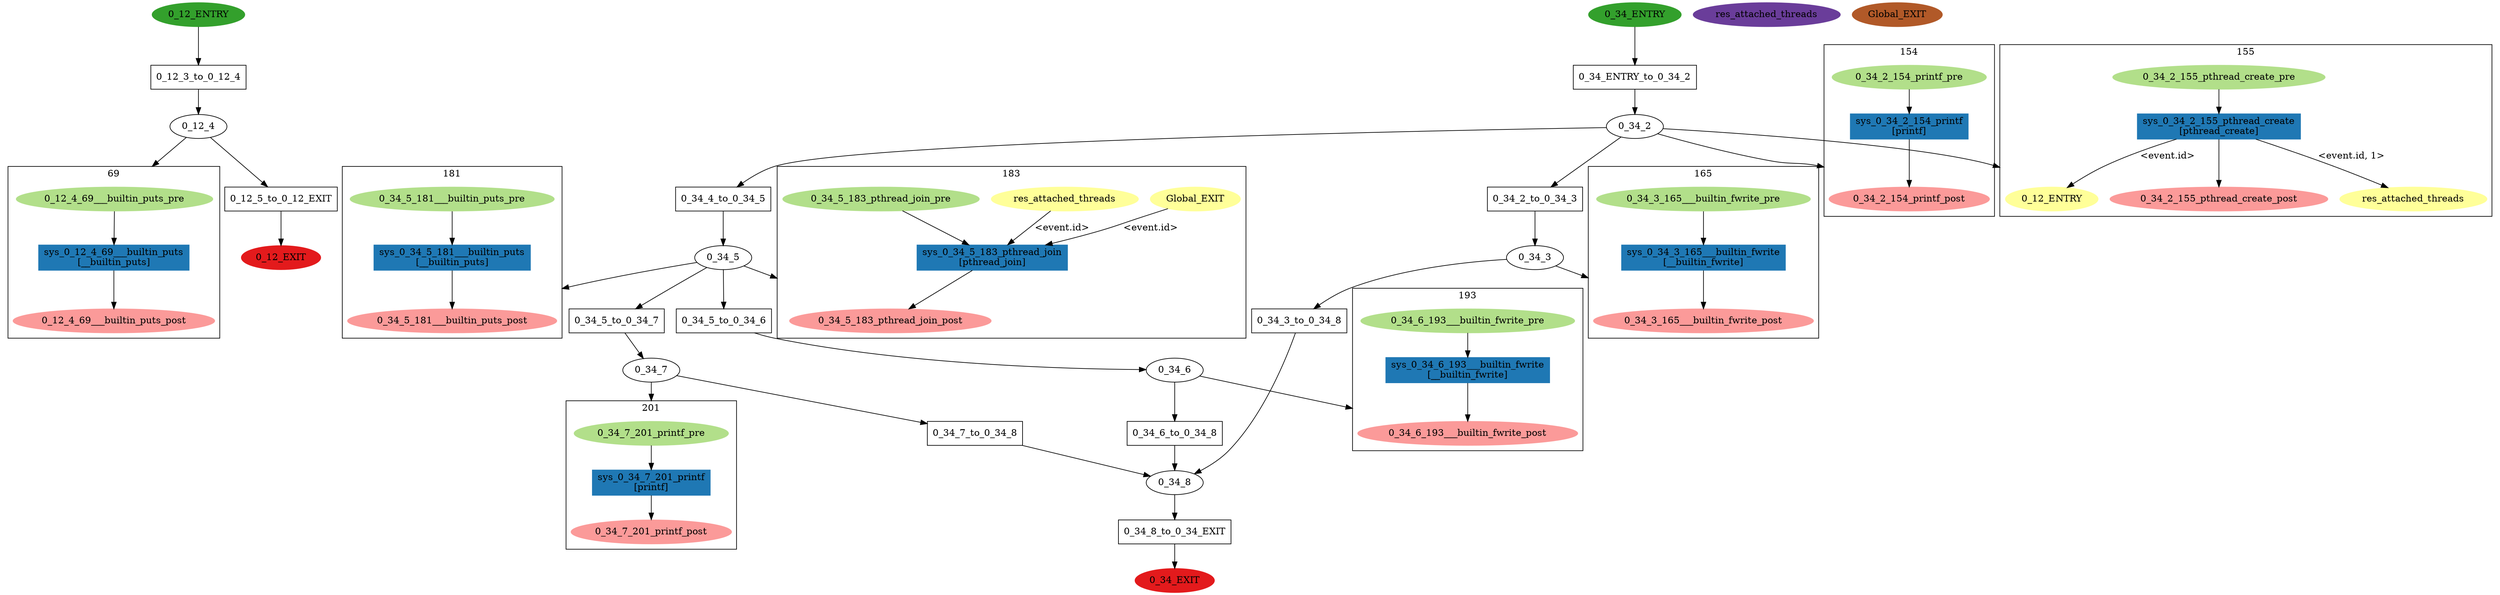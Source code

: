 digraph model { 
compound=true; 
node  [style="filled", colorscheme="paired12"];  "0_12_EXIT" [shape=ellipse, color=6, style=filled];
  "0_12_4" [shape=ellipse, style=""];
subgraph "cluster_0_12_4_69" { 
label="69"  "0_12_4_69___builtin_puts_pre" [shape=ellipse, style=""];
  "0_12_4_69___builtin_puts_post" [shape=ellipse, style=""];
  "sys_0_12_4_69___builtin_puts" [shape=box, style=""];
  "sys_0_12_4_69___builtin_puts" [color=2, style=filled];
  "sys_0_12_4_69___builtin_puts" [label="sys_0_12_4_69___builtin_puts\n[__builtin_puts]"];
  "0_12_4_69___builtin_puts_pre" -> "sys_0_12_4_69___builtin_puts" [label="", arrowhead="normal"];
  "sys_0_12_4_69___builtin_puts" -> "0_12_4_69___builtin_puts_post" [label="", arrowhead="normal"];
}
  "0_12_4" -> "0_12_4_69___builtin_puts_pre" [lhead="cluster_0_12_4_69"];
  "0_12_4_69___builtin_puts_pre" [color=3, style=filled];
  "0_12_4_69___builtin_puts_post" [color=5, style=filled];
  "0_34_5" [shape=ellipse, style=""];
subgraph "cluster_0_34_5_181" { 
label="181"  "0_34_5_181___builtin_puts_post" [shape=ellipse, style=""];
  "0_34_5_181___builtin_puts_pre" [shape=ellipse, style=""];
  "sys_0_34_5_181___builtin_puts" [shape=box, style=""];
  "sys_0_34_5_181___builtin_puts" [color=2, style=filled];
  "sys_0_34_5_181___builtin_puts" [label="sys_0_34_5_181___builtin_puts\n[__builtin_puts]"];
  "0_34_5_181___builtin_puts_pre" -> "sys_0_34_5_181___builtin_puts" [label="", arrowhead="normal"];
  "sys_0_34_5_181___builtin_puts" -> "0_34_5_181___builtin_puts_post" [label="", arrowhead="normal"];
}
  "0_34_5" -> "0_34_5_181___builtin_puts_post" [lhead="cluster_0_34_5_181"];
  "0_34_5_181___builtin_puts_pre" [color=3, style=filled];
  "0_34_5_181___builtin_puts_post" [color=5, style=filled];
subgraph "cluster_0_34_5_183" { 
label="183"  "0_34_5_183_pthread_join_post" [shape=ellipse, style=""];
  "Global_EXIT_183_ref" [label="Global_EXIT", shape=ellipse, color=11, style=filled];
  "res_attached_threads_183_ref" [label="res_attached_threads", shape=ellipse, color=11, style=filled];
  "0_34_5_183_pthread_join_pre" [shape=ellipse, style=""];
  "sys_0_34_5_183_pthread_join" [shape=box, style=""];
  "sys_0_34_5_183_pthread_join" [color=2, style=filled];
  "sys_0_34_5_183_pthread_join" [label="sys_0_34_5_183_pthread_join\n[pthread_join]"];
  "Global_EXIT_183_ref" -> "sys_0_34_5_183_pthread_join" [label="<event.id>", arrowhead="normal"];
  "res_attached_threads_183_ref" -> "sys_0_34_5_183_pthread_join" [label="<event.id>", arrowhead="normal"];
  "sys_0_34_5_183_pthread_join" -> "0_34_5_183_pthread_join_post" [label="", arrowhead="normal"];
  "0_34_5_183_pthread_join_pre" -> "sys_0_34_5_183_pthread_join" [label="", arrowhead="normal"];
}
  "0_34_5" -> "0_34_5_183_pthread_join_post" [lhead="cluster_0_34_5_183"];
  "0_34_5_183_pthread_join_pre" [color=3, style=filled];
  "0_34_5_183_pthread_join_post" [color=5, style=filled];
  "0_34_6" [shape=ellipse, style=""];
subgraph "cluster_0_34_6_193" { 
label="193"  "0_34_6_193___builtin_fwrite_post" [shape=ellipse, style=""];
  "0_34_6_193___builtin_fwrite_pre" [shape=ellipse, style=""];
  "sys_0_34_6_193___builtin_fwrite" [shape=box, style=""];
  "sys_0_34_6_193___builtin_fwrite" [color=2, style=filled];
  "sys_0_34_6_193___builtin_fwrite" [label="sys_0_34_6_193___builtin_fwrite\n[__builtin_fwrite]"];
  "sys_0_34_6_193___builtin_fwrite" -> "0_34_6_193___builtin_fwrite_post" [label="", arrowhead="normal"];
  "0_34_6_193___builtin_fwrite_pre" -> "sys_0_34_6_193___builtin_fwrite" [label="", arrowhead="normal"];
}
  "0_34_6" -> "0_34_6_193___builtin_fwrite_post" [lhead="cluster_0_34_6_193"];
  "0_34_6_193___builtin_fwrite_pre" [color=3, style=filled];
  "0_34_6_193___builtin_fwrite_post" [color=5, style=filled];
  "0_34_3" [shape=ellipse, style=""];
subgraph "cluster_0_34_3_165" { 
label="165"  "0_34_3_165___builtin_fwrite_post" [shape=ellipse, style=""];
  "0_34_3_165___builtin_fwrite_pre" [shape=ellipse, style=""];
  "sys_0_34_3_165___builtin_fwrite" [shape=box, style=""];
  "sys_0_34_3_165___builtin_fwrite" [color=2, style=filled];
  "sys_0_34_3_165___builtin_fwrite" [label="sys_0_34_3_165___builtin_fwrite\n[__builtin_fwrite]"];
  "sys_0_34_3_165___builtin_fwrite" -> "0_34_3_165___builtin_fwrite_post" [label="", arrowhead="normal"];
  "0_34_3_165___builtin_fwrite_pre" -> "sys_0_34_3_165___builtin_fwrite" [label="", arrowhead="normal"];
}
  "0_34_3" -> "0_34_3_165___builtin_fwrite_post" [lhead="cluster_0_34_3_165"];
  "0_34_3_165___builtin_fwrite_pre" [color=3, style=filled];
  "0_34_3_165___builtin_fwrite_post" [color=5, style=filled];
  "0_34_2" [shape=ellipse, style=""];
subgraph "cluster_0_34_2_154" { 
label="154"  "0_34_2_154_printf_post" [shape=ellipse, style=""];
  "0_34_2_154_printf_pre" [shape=ellipse, style=""];
  "sys_0_34_2_154_printf" [shape=box, style=""];
  "sys_0_34_2_154_printf" [color=2, style=filled];
  "sys_0_34_2_154_printf" [label="sys_0_34_2_154_printf\n[printf]"];
  "0_34_2_154_printf_pre" -> "sys_0_34_2_154_printf" [label="", arrowhead="normal"];
  "sys_0_34_2_154_printf" -> "0_34_2_154_printf_post" [label="", arrowhead="normal"];
}
  "0_34_2" -> "0_34_2_154_printf_post" [lhead="cluster_0_34_2_154"];
  "0_34_2_154_printf_pre" [color=3, style=filled];
  "0_34_2_154_printf_post" [color=5, style=filled];
subgraph "cluster_0_34_2_155" { 
label="155"  "thread_0_34_2_155_pthread_create_target_ref" [label="0_12_ENTRY", shape=ellipse, color=11, style=filled];
  "0_34_2_155_pthread_create_pre" [shape=ellipse, style=""];
  "0_34_2_155_pthread_create_post" [shape=ellipse, style=""];
  "res_attached_threads_155_ref" [label="res_attached_threads", shape=ellipse, color=11, style=filled];
  "sys_0_34_2_155_pthread_create" [shape=box, style=""];
  "sys_0_34_2_155_pthread_create" [color=2, style=filled];
  "sys_0_34_2_155_pthread_create" [label="sys_0_34_2_155_pthread_create\n[pthread_create]"];
  "sys_0_34_2_155_pthread_create" -> "res_attached_threads_155_ref" [label="<event.id, 1>", arrowhead="normal"];
  "sys_0_34_2_155_pthread_create" -> "thread_0_34_2_155_pthread_create_target_ref" [label="<event.id>", arrowhead="normal"];
  "sys_0_34_2_155_pthread_create" -> "0_34_2_155_pthread_create_post" [label="", arrowhead="normal"];
  "0_34_2_155_pthread_create_pre" -> "sys_0_34_2_155_pthread_create" [label="", arrowhead="normal"];
}
  "0_34_2" -> "thread_0_34_2_155_pthread_create_target_ref" [lhead="cluster_0_34_2_155"];
  "0_34_2_155_pthread_create_pre" [color=3, style=filled];
  "0_34_2_155_pthread_create_post" [color=5, style=filled];
  "0_12_ENTRY" [shape=ellipse, color=4, style=filled];
  "0_34_7" [shape=ellipse, style=""];
subgraph "cluster_0_34_7_201" { 
label="201"  "0_34_7_201_printf_pre" [shape=ellipse, style=""];
  "0_34_7_201_printf_post" [shape=ellipse, style=""];
  "sys_0_34_7_201_printf" [shape=box, style=""];
  "sys_0_34_7_201_printf" [color=2, style=filled];
  "sys_0_34_7_201_printf" [label="sys_0_34_7_201_printf\n[printf]"];
  "sys_0_34_7_201_printf" -> "0_34_7_201_printf_post" [label="", arrowhead="normal"];
  "0_34_7_201_printf_pre" -> "sys_0_34_7_201_printf" [label="", arrowhead="normal"];
}
  "0_34_7" -> "0_34_7_201_printf_pre" [lhead="cluster_0_34_7_201"];
  "0_34_7_201_printf_pre" [color=3, style=filled];
  "0_34_7_201_printf_post" [color=5, style=filled];
  "0_34_8" [shape=ellipse, style=""];
  "0_34_ENTRY" [shape=ellipse, color=4, style=filled];
  "0_34_EXIT" [shape=ellipse, color=6, style=filled];
  "res_attached_threads" [shape=ellipse, color=10, style=filled];
  "Global_EXIT" [shape=ellipse, color=12, style=filled];
  "0_34_4_to_0_34_5" [shape=box, style=""];
  "0_34_4_to_0_34_5" [label="0_34_4_to_0_34_5\n"];
  "0_34_6_to_0_34_8" [shape=box, style=""];
  "0_34_6_to_0_34_8" [label="0_34_6_to_0_34_8\n"];
  "0_34_5_to_0_34_7" [shape=box, style=""];
  "0_34_5_to_0_34_7" [label="0_34_5_to_0_34_7\n"];
  "0_34_5_to_0_34_6" [shape=box, style=""];
  "0_34_5_to_0_34_6" [label="0_34_5_to_0_34_6\n"];
  "0_34_8_to_0_34_EXIT" [shape=box, style=""];
  "0_34_8_to_0_34_EXIT" [label="0_34_8_to_0_34_EXIT\n"];
  "0_34_ENTRY_to_0_34_2" [shape=box, style=""];
  "0_34_ENTRY_to_0_34_2" [label="0_34_ENTRY_to_0_34_2\n"];
  "0_12_5_to_0_12_EXIT" [shape=box, style=""];
  "0_12_5_to_0_12_EXIT" [label="0_12_5_to_0_12_EXIT\n"];
  "0_34_3_to_0_34_8" [shape=box, style=""];
  "0_34_3_to_0_34_8" [label="0_34_3_to_0_34_8\n"];
  "0_34_2_to_0_34_3" [shape=box, style=""];
  "0_34_2_to_0_34_3" [label="0_34_2_to_0_34_3\n"];
  "0_34_7_to_0_34_8" [shape=box, style=""];
  "0_34_7_to_0_34_8" [label="0_34_7_to_0_34_8\n"];
  "0_12_3_to_0_12_4" [shape=box, style=""];
  "0_12_3_to_0_12_4" [label="0_12_3_to_0_12_4\n"];
  "0_34_5" -> "0_34_5_to_0_34_6" [label="", arrowhead="normal"];
  "0_34_6" -> "0_34_6_to_0_34_8" [label="", arrowhead="normal"];
  "0_34_5_to_0_34_7" -> "0_34_7" [label="", arrowhead="normal"];
  "0_34_2" -> "0_34_4_to_0_34_5" [label="", arrowhead="normal"];
  "0_34_3_to_0_34_8" -> "0_34_8" [label="", arrowhead="normal"];
  "0_34_ENTRY" -> "0_34_ENTRY_to_0_34_2" [label="", arrowhead="normal"];
  "0_34_ENTRY_to_0_34_2" -> "0_34_2" [label="", arrowhead="normal"];
  "0_34_3" -> "0_34_3_to_0_34_8" [label="", arrowhead="normal"];
  "0_12_ENTRY" -> "0_12_3_to_0_12_4" [label="", arrowhead="normal"];
  "0_34_7_to_0_34_8" -> "0_34_8" [label="", arrowhead="normal"];
  "0_34_6_to_0_34_8" -> "0_34_8" [label="", arrowhead="normal"];
  "0_12_4" -> "0_12_5_to_0_12_EXIT" [label="", arrowhead="normal"];
  "0_34_2" -> "0_34_2_to_0_34_3" [label="", arrowhead="normal"];
  "0_34_5" -> "0_34_5_to_0_34_7" [label="", arrowhead="normal"];
  "0_34_8" -> "0_34_8_to_0_34_EXIT" [label="", arrowhead="normal"];
  "0_34_4_to_0_34_5" -> "0_34_5" [label="", arrowhead="normal"];
  "0_12_3_to_0_12_4" -> "0_12_4" [label="", arrowhead="normal"];
  "0_34_2_to_0_34_3" -> "0_34_3" [label="", arrowhead="normal"];
  "0_12_5_to_0_12_EXIT" -> "0_12_EXIT" [label="", arrowhead="normal"];
  "0_34_8_to_0_34_EXIT" -> "0_34_EXIT" [label="", arrowhead="normal"];
  "0_34_5_to_0_34_6" -> "0_34_6" [label="", arrowhead="normal"];
  "0_34_7" -> "0_34_7_to_0_34_8" [label="", arrowhead="normal"];
}
